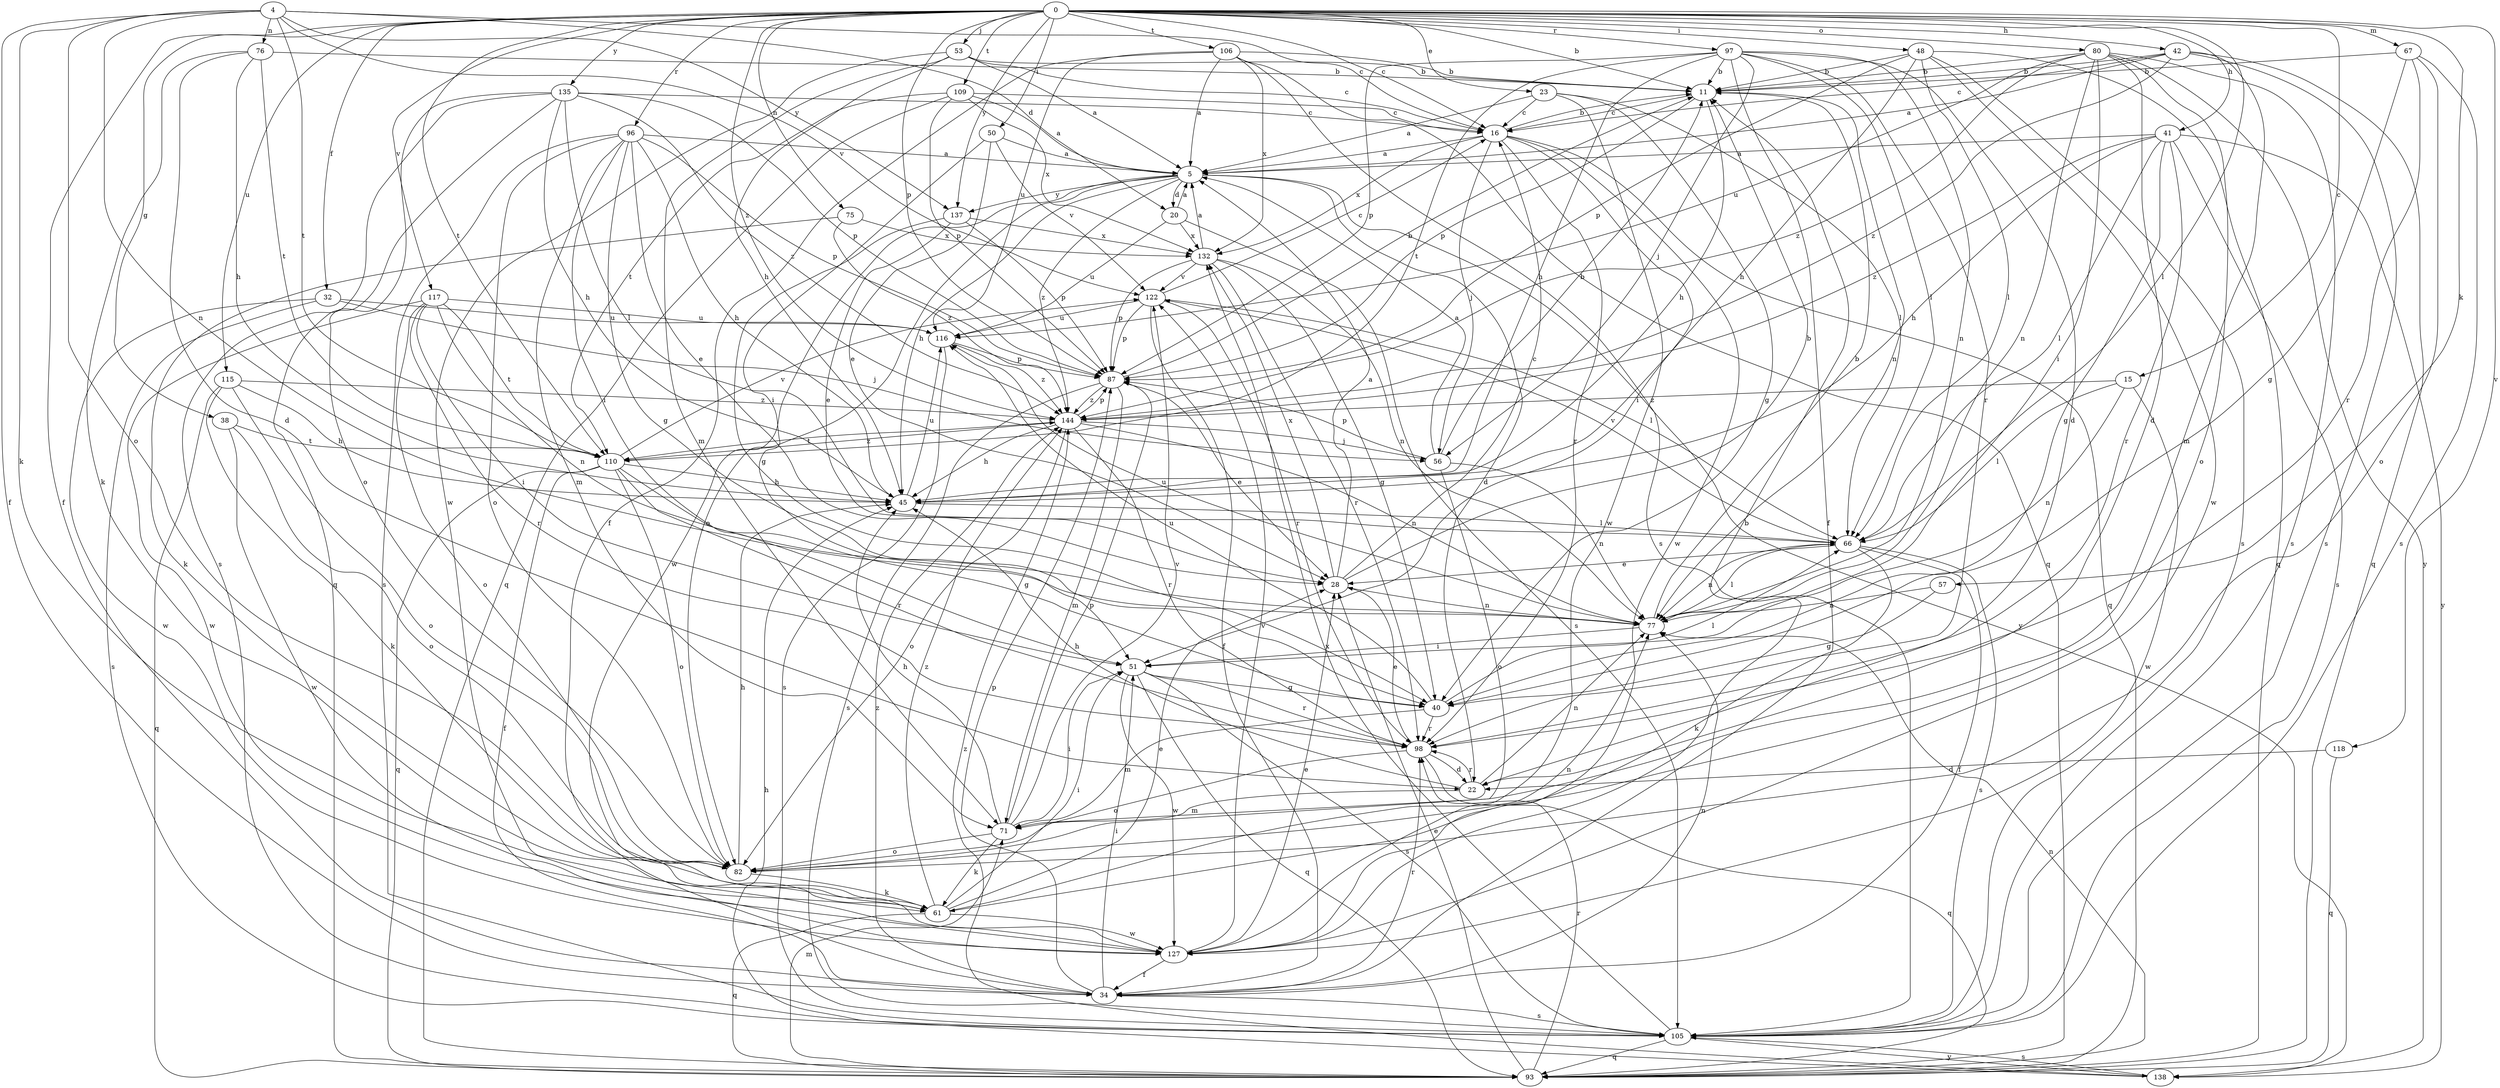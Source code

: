 strict digraph  {
0;
4;
5;
11;
15;
16;
20;
22;
23;
28;
32;
34;
38;
40;
41;
42;
45;
48;
50;
51;
53;
56;
57;
61;
66;
67;
71;
75;
76;
77;
80;
82;
87;
93;
96;
97;
98;
105;
106;
109;
110;
115;
116;
117;
118;
122;
127;
132;
135;
137;
138;
144;
0 -> 11  [label=b];
0 -> 15  [label=c];
0 -> 16  [label=c];
0 -> 23  [label=e];
0 -> 32  [label=f];
0 -> 34  [label=f];
0 -> 38  [label=g];
0 -> 41  [label=h];
0 -> 42  [label=h];
0 -> 48  [label=i];
0 -> 50  [label=i];
0 -> 53  [label=j];
0 -> 57  [label=k];
0 -> 66  [label=l];
0 -> 67  [label=m];
0 -> 75  [label=n];
0 -> 80  [label=o];
0 -> 87  [label=p];
0 -> 96  [label=r];
0 -> 97  [label=r];
0 -> 106  [label=t];
0 -> 109  [label=t];
0 -> 110  [label=t];
0 -> 115  [label=u];
0 -> 117  [label=v];
0 -> 118  [label=v];
0 -> 135  [label=y];
0 -> 137  [label=y];
0 -> 144  [label=z];
4 -> 16  [label=c];
4 -> 20  [label=d];
4 -> 34  [label=f];
4 -> 61  [label=k];
4 -> 76  [label=n];
4 -> 77  [label=n];
4 -> 82  [label=o];
4 -> 110  [label=t];
4 -> 122  [label=v];
4 -> 137  [label=y];
5 -> 20  [label=d];
5 -> 22  [label=d];
5 -> 45  [label=h];
5 -> 82  [label=o];
5 -> 127  [label=w];
5 -> 137  [label=y];
5 -> 138  [label=y];
5 -> 144  [label=z];
11 -> 16  [label=c];
11 -> 45  [label=h];
11 -> 77  [label=n];
11 -> 87  [label=p];
15 -> 66  [label=l];
15 -> 77  [label=n];
15 -> 127  [label=w];
15 -> 144  [label=z];
16 -> 5  [label=a];
16 -> 11  [label=b];
16 -> 51  [label=i];
16 -> 56  [label=j];
16 -> 93  [label=q];
16 -> 98  [label=r];
16 -> 127  [label=w];
16 -> 132  [label=x];
20 -> 5  [label=a];
20 -> 105  [label=s];
20 -> 116  [label=u];
20 -> 132  [label=x];
22 -> 45  [label=h];
22 -> 71  [label=m];
22 -> 77  [label=n];
22 -> 98  [label=r];
23 -> 5  [label=a];
23 -> 16  [label=c];
23 -> 40  [label=g];
23 -> 66  [label=l];
23 -> 127  [label=w];
28 -> 5  [label=a];
28 -> 11  [label=b];
28 -> 16  [label=c];
28 -> 77  [label=n];
28 -> 132  [label=x];
32 -> 56  [label=j];
32 -> 105  [label=s];
32 -> 116  [label=u];
32 -> 127  [label=w];
34 -> 51  [label=i];
34 -> 77  [label=n];
34 -> 87  [label=p];
34 -> 98  [label=r];
34 -> 105  [label=s];
34 -> 144  [label=z];
38 -> 82  [label=o];
38 -> 110  [label=t];
38 -> 127  [label=w];
40 -> 66  [label=l];
40 -> 71  [label=m];
40 -> 98  [label=r];
40 -> 116  [label=u];
41 -> 5  [label=a];
41 -> 40  [label=g];
41 -> 45  [label=h];
41 -> 66  [label=l];
41 -> 98  [label=r];
41 -> 105  [label=s];
41 -> 138  [label=y];
41 -> 144  [label=z];
42 -> 5  [label=a];
42 -> 11  [label=b];
42 -> 16  [label=c];
42 -> 71  [label=m];
42 -> 93  [label=q];
42 -> 105  [label=s];
42 -> 144  [label=z];
45 -> 66  [label=l];
45 -> 116  [label=u];
48 -> 11  [label=b];
48 -> 45  [label=h];
48 -> 66  [label=l];
48 -> 87  [label=p];
48 -> 93  [label=q];
48 -> 105  [label=s];
48 -> 127  [label=w];
50 -> 5  [label=a];
50 -> 28  [label=e];
50 -> 51  [label=i];
50 -> 122  [label=v];
51 -> 40  [label=g];
51 -> 93  [label=q];
51 -> 98  [label=r];
51 -> 105  [label=s];
51 -> 127  [label=w];
53 -> 5  [label=a];
53 -> 11  [label=b];
53 -> 16  [label=c];
53 -> 45  [label=h];
53 -> 71  [label=m];
53 -> 127  [label=w];
56 -> 5  [label=a];
56 -> 11  [label=b];
56 -> 77  [label=n];
56 -> 82  [label=o];
56 -> 87  [label=p];
57 -> 40  [label=g];
57 -> 77  [label=n];
61 -> 28  [label=e];
61 -> 51  [label=i];
61 -> 77  [label=n];
61 -> 93  [label=q];
61 -> 127  [label=w];
61 -> 144  [label=z];
66 -> 28  [label=e];
66 -> 34  [label=f];
66 -> 61  [label=k];
66 -> 77  [label=n];
66 -> 105  [label=s];
66 -> 122  [label=v];
67 -> 11  [label=b];
67 -> 40  [label=g];
67 -> 82  [label=o];
67 -> 98  [label=r];
67 -> 105  [label=s];
71 -> 45  [label=h];
71 -> 51  [label=i];
71 -> 61  [label=k];
71 -> 82  [label=o];
71 -> 87  [label=p];
71 -> 122  [label=v];
75 -> 61  [label=k];
75 -> 132  [label=x];
75 -> 144  [label=z];
76 -> 11  [label=b];
76 -> 22  [label=d];
76 -> 45  [label=h];
76 -> 61  [label=k];
76 -> 110  [label=t];
77 -> 11  [label=b];
77 -> 51  [label=i];
77 -> 66  [label=l];
77 -> 116  [label=u];
80 -> 11  [label=b];
80 -> 22  [label=d];
80 -> 51  [label=i];
80 -> 77  [label=n];
80 -> 82  [label=o];
80 -> 105  [label=s];
80 -> 116  [label=u];
80 -> 138  [label=y];
80 -> 144  [label=z];
82 -> 45  [label=h];
82 -> 61  [label=k];
87 -> 11  [label=b];
87 -> 28  [label=e];
87 -> 71  [label=m];
87 -> 105  [label=s];
87 -> 144  [label=z];
93 -> 28  [label=e];
93 -> 71  [label=m];
93 -> 77  [label=n];
93 -> 98  [label=r];
96 -> 5  [label=a];
96 -> 28  [label=e];
96 -> 40  [label=g];
96 -> 45  [label=h];
96 -> 51  [label=i];
96 -> 71  [label=m];
96 -> 82  [label=o];
96 -> 87  [label=p];
96 -> 105  [label=s];
97 -> 11  [label=b];
97 -> 22  [label=d];
97 -> 34  [label=f];
97 -> 45  [label=h];
97 -> 56  [label=j];
97 -> 66  [label=l];
97 -> 77  [label=n];
97 -> 87  [label=p];
97 -> 98  [label=r];
97 -> 110  [label=t];
98 -> 22  [label=d];
98 -> 28  [label=e];
98 -> 82  [label=o];
98 -> 93  [label=q];
105 -> 93  [label=q];
105 -> 132  [label=x];
105 -> 138  [label=y];
106 -> 5  [label=a];
106 -> 11  [label=b];
106 -> 34  [label=f];
106 -> 93  [label=q];
106 -> 105  [label=s];
106 -> 116  [label=u];
106 -> 132  [label=x];
109 -> 5  [label=a];
109 -> 16  [label=c];
109 -> 87  [label=p];
109 -> 93  [label=q];
109 -> 110  [label=t];
109 -> 132  [label=x];
110 -> 34  [label=f];
110 -> 40  [label=g];
110 -> 45  [label=h];
110 -> 82  [label=o];
110 -> 93  [label=q];
110 -> 98  [label=r];
110 -> 122  [label=v];
110 -> 144  [label=z];
115 -> 45  [label=h];
115 -> 61  [label=k];
115 -> 82  [label=o];
115 -> 93  [label=q];
115 -> 144  [label=z];
116 -> 87  [label=p];
116 -> 105  [label=s];
116 -> 144  [label=z];
117 -> 51  [label=i];
117 -> 77  [label=n];
117 -> 82  [label=o];
117 -> 98  [label=r];
117 -> 110  [label=t];
117 -> 116  [label=u];
117 -> 127  [label=w];
118 -> 22  [label=d];
118 -> 93  [label=q];
122 -> 16  [label=c];
122 -> 34  [label=f];
122 -> 66  [label=l];
122 -> 87  [label=p];
122 -> 98  [label=r];
122 -> 116  [label=u];
127 -> 11  [label=b];
127 -> 28  [label=e];
127 -> 34  [label=f];
127 -> 122  [label=v];
132 -> 5  [label=a];
132 -> 40  [label=g];
132 -> 77  [label=n];
132 -> 87  [label=p];
132 -> 98  [label=r];
132 -> 122  [label=v];
135 -> 16  [label=c];
135 -> 45  [label=h];
135 -> 66  [label=l];
135 -> 82  [label=o];
135 -> 87  [label=p];
135 -> 93  [label=q];
135 -> 105  [label=s];
135 -> 144  [label=z];
137 -> 28  [label=e];
137 -> 40  [label=g];
137 -> 87  [label=p];
137 -> 132  [label=x];
138 -> 45  [label=h];
138 -> 105  [label=s];
138 -> 144  [label=z];
144 -> 45  [label=h];
144 -> 56  [label=j];
144 -> 77  [label=n];
144 -> 82  [label=o];
144 -> 87  [label=p];
144 -> 98  [label=r];
144 -> 110  [label=t];
}
